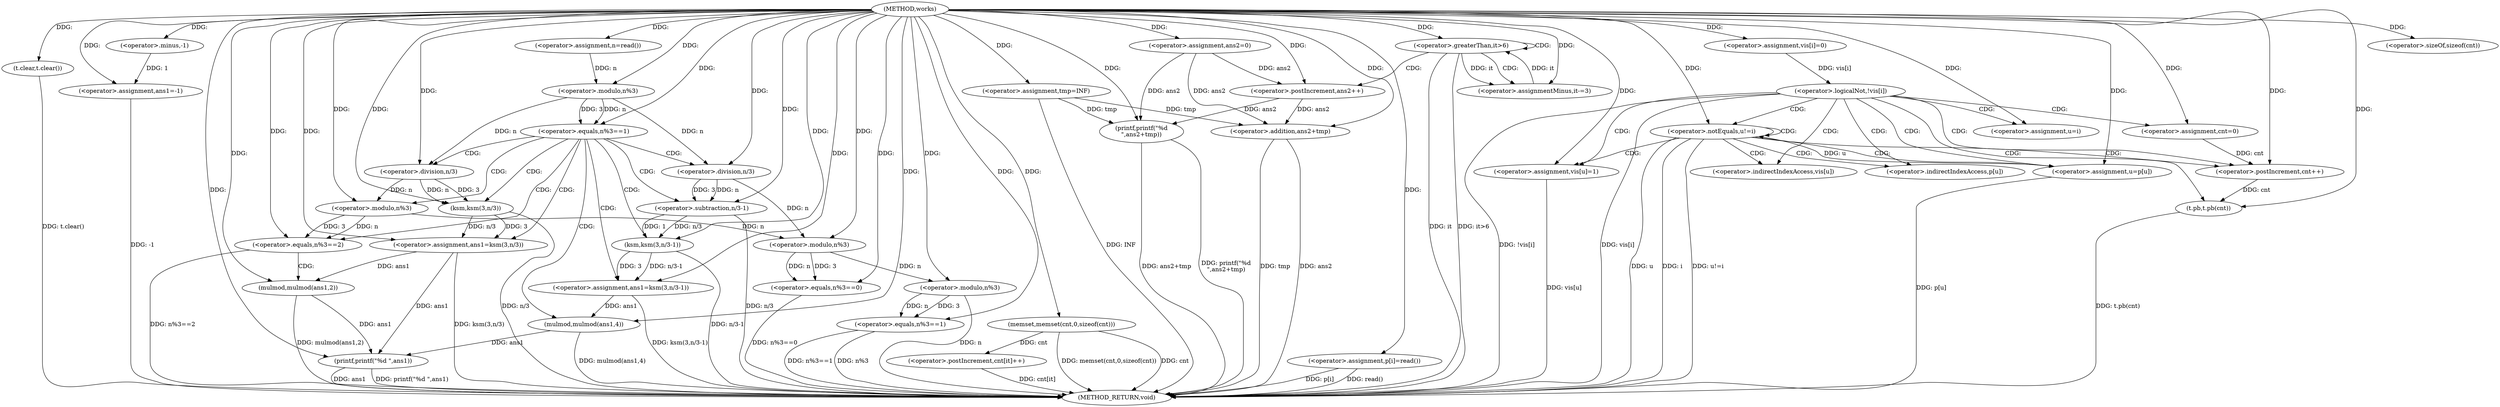 digraph "works" {  
"1000678" [label = "(METHOD,works)" ]
"1000835" [label = "(METHOD_RETURN,void)" ]
"1000680" [label = "(<operator>.assignment,n=read())" ]
"1000683" [label = "(t.clear,t.clear())" ]
"1000732" [label = "(<operator>.assignment,ans1=-1)" ]
"1000737" [label = "(<operator>.assignment,ans2=0)" ]
"1000741" [label = "(<operator>.assignment,tmp=INF)" ]
"1000781" [label = "(printf,printf(\"%d \",ans1))" ]
"1000784" [label = "(memset,memset(cnt,0,sizeof(cnt)))" ]
"1000830" [label = "(printf,printf(\"%d\n\",ans2+tmp))" ]
"1000685" [label = "(<operator>.assignment,p[i]=read())" ]
"1000690" [label = "(<operator>.assignment,vis[i]=0)" ]
"1000745" [label = "(<operator>.equals,n%3==1)" ]
"1000801" [label = "(<operator>.postIncrement,cnt[it]++)" ]
"1000806" [label = "(<operator>.equals,n%3==0)" ]
"1000697" [label = "(<operator>.logicalNot,!vis[i])" ]
"1000734" [label = "(<operator>.minus,-1)" ]
"1000751" [label = "(<operator>.assignment,ans1=ksm(3,n/3-1))" ]
"1000760" [label = "(mulmod,mulmod(ans1,4))" ]
"1000787" [label = "(<operator>.sizeOf,sizeof(cnt))" ]
"1000792" [label = "(<operator>.greaterThan,it>6)" ]
"1000832" [label = "(<operator>.addition,ans2+tmp)" ]
"1000703" [label = "(<operator>.assignment,cnt=0)" ]
"1000707" [label = "(<operator>.assignment,u=i)" ]
"1000729" [label = "(t.pb,t.pb(cnt))" ]
"1000746" [label = "(<operator>.modulo,n%3)" ]
"1000765" [label = "(<operator>.assignment,ans1=ksm(3,n/3))" ]
"1000796" [label = "(<operator>.assignmentMinus,it-=3)" ]
"1000799" [label = "(<operator>.postIncrement,ans2++)" ]
"1000807" [label = "(<operator>.modulo,n%3)" ]
"1000815" [label = "(<operator>.equals,n%3==1)" ]
"1000726" [label = "(<operator>.notEquals,u!=i)" ]
"1000753" [label = "(ksm,ksm(3,n/3-1))" ]
"1000773" [label = "(<operator>.equals,n%3==2)" ]
"1000778" [label = "(mulmod,mulmod(ans1,2))" ]
"1000755" [label = "(<operator>.subtraction,n/3-1)" ]
"1000767" [label = "(ksm,ksm(3,n/3))" ]
"1000816" [label = "(<operator>.modulo,n%3)" ]
"1000713" [label = "(<operator>.assignment,vis[u]=1)" ]
"1000756" [label = "(<operator>.division,n/3)" ]
"1000769" [label = "(<operator>.division,n/3)" ]
"1000774" [label = "(<operator>.modulo,n%3)" ]
"1000719" [label = "(<operator>.postIncrement,cnt++)" ]
"1000721" [label = "(<operator>.assignment,u=p[u])" ]
"1000714" [label = "(<operator>.indirectIndexAccess,vis[u])" ]
"1000723" [label = "(<operator>.indirectIndexAccess,p[u])" ]
  "1000683" -> "1000835"  [ label = "DDG: t.clear()"] 
  "1000685" -> "1000835"  [ label = "DDG: p[i]"] 
  "1000685" -> "1000835"  [ label = "DDG: read()"] 
  "1000697" -> "1000835"  [ label = "DDG: vis[i]"] 
  "1000697" -> "1000835"  [ label = "DDG: !vis[i]"] 
  "1000713" -> "1000835"  [ label = "DDG: vis[u]"] 
  "1000721" -> "1000835"  [ label = "DDG: p[u]"] 
  "1000726" -> "1000835"  [ label = "DDG: u"] 
  "1000726" -> "1000835"  [ label = "DDG: i"] 
  "1000726" -> "1000835"  [ label = "DDG: u!=i"] 
  "1000729" -> "1000835"  [ label = "DDG: t.pb(cnt)"] 
  "1000732" -> "1000835"  [ label = "DDG: -1"] 
  "1000767" -> "1000835"  [ label = "DDG: n/3"] 
  "1000765" -> "1000835"  [ label = "DDG: ksm(3,n/3)"] 
  "1000773" -> "1000835"  [ label = "DDG: n%3==2"] 
  "1000778" -> "1000835"  [ label = "DDG: mulmod(ans1,2)"] 
  "1000755" -> "1000835"  [ label = "DDG: n/3"] 
  "1000753" -> "1000835"  [ label = "DDG: n/3-1"] 
  "1000751" -> "1000835"  [ label = "DDG: ksm(3,n/3-1)"] 
  "1000760" -> "1000835"  [ label = "DDG: mulmod(ans1,4)"] 
  "1000781" -> "1000835"  [ label = "DDG: ans1"] 
  "1000781" -> "1000835"  [ label = "DDG: printf(\"%d \",ans1)"] 
  "1000784" -> "1000835"  [ label = "DDG: cnt"] 
  "1000784" -> "1000835"  [ label = "DDG: memset(cnt,0,sizeof(cnt))"] 
  "1000792" -> "1000835"  [ label = "DDG: it"] 
  "1000792" -> "1000835"  [ label = "DDG: it>6"] 
  "1000801" -> "1000835"  [ label = "DDG: cnt[it]"] 
  "1000806" -> "1000835"  [ label = "DDG: n%3==0"] 
  "1000816" -> "1000835"  [ label = "DDG: n"] 
  "1000815" -> "1000835"  [ label = "DDG: n%3"] 
  "1000815" -> "1000835"  [ label = "DDG: n%3==1"] 
  "1000832" -> "1000835"  [ label = "DDG: ans2"] 
  "1000832" -> "1000835"  [ label = "DDG: tmp"] 
  "1000830" -> "1000835"  [ label = "DDG: ans2+tmp"] 
  "1000830" -> "1000835"  [ label = "DDG: printf(\"%d\n\",ans2+tmp)"] 
  "1000741" -> "1000835"  [ label = "DDG: INF"] 
  "1000678" -> "1000680"  [ label = "DDG: "] 
  "1000678" -> "1000683"  [ label = "DDG: "] 
  "1000734" -> "1000732"  [ label = "DDG: 1"] 
  "1000678" -> "1000737"  [ label = "DDG: "] 
  "1000678" -> "1000741"  [ label = "DDG: "] 
  "1000678" -> "1000685"  [ label = "DDG: "] 
  "1000678" -> "1000690"  [ label = "DDG: "] 
  "1000678" -> "1000732"  [ label = "DDG: "] 
  "1000678" -> "1000781"  [ label = "DDG: "] 
  "1000765" -> "1000781"  [ label = "DDG: ans1"] 
  "1000778" -> "1000781"  [ label = "DDG: ans1"] 
  "1000760" -> "1000781"  [ label = "DDG: ans1"] 
  "1000678" -> "1000784"  [ label = "DDG: "] 
  "1000678" -> "1000830"  [ label = "DDG: "] 
  "1000741" -> "1000830"  [ label = "DDG: tmp"] 
  "1000737" -> "1000830"  [ label = "DDG: ans2"] 
  "1000799" -> "1000830"  [ label = "DDG: ans2"] 
  "1000678" -> "1000734"  [ label = "DDG: "] 
  "1000746" -> "1000745"  [ label = "DDG: 3"] 
  "1000746" -> "1000745"  [ label = "DDG: n"] 
  "1000678" -> "1000745"  [ label = "DDG: "] 
  "1000753" -> "1000751"  [ label = "DDG: n/3-1"] 
  "1000753" -> "1000751"  [ label = "DDG: 3"] 
  "1000678" -> "1000787"  [ label = "DDG: "] 
  "1000784" -> "1000801"  [ label = "DDG: cnt"] 
  "1000807" -> "1000806"  [ label = "DDG: 3"] 
  "1000807" -> "1000806"  [ label = "DDG: n"] 
  "1000678" -> "1000806"  [ label = "DDG: "] 
  "1000737" -> "1000832"  [ label = "DDG: ans2"] 
  "1000799" -> "1000832"  [ label = "DDG: ans2"] 
  "1000678" -> "1000832"  [ label = "DDG: "] 
  "1000741" -> "1000832"  [ label = "DDG: tmp"] 
  "1000690" -> "1000697"  [ label = "DDG: vis[i]"] 
  "1000678" -> "1000703"  [ label = "DDG: "] 
  "1000678" -> "1000707"  [ label = "DDG: "] 
  "1000680" -> "1000746"  [ label = "DDG: n"] 
  "1000678" -> "1000746"  [ label = "DDG: "] 
  "1000678" -> "1000751"  [ label = "DDG: "] 
  "1000751" -> "1000760"  [ label = "DDG: ans1"] 
  "1000678" -> "1000760"  [ label = "DDG: "] 
  "1000767" -> "1000765"  [ label = "DDG: 3"] 
  "1000767" -> "1000765"  [ label = "DDG: n/3"] 
  "1000796" -> "1000792"  [ label = "DDG: it"] 
  "1000678" -> "1000792"  [ label = "DDG: "] 
  "1000678" -> "1000796"  [ label = "DDG: "] 
  "1000774" -> "1000807"  [ label = "DDG: n"] 
  "1000756" -> "1000807"  [ label = "DDG: n"] 
  "1000678" -> "1000807"  [ label = "DDG: "] 
  "1000719" -> "1000729"  [ label = "DDG: cnt"] 
  "1000678" -> "1000729"  [ label = "DDG: "] 
  "1000678" -> "1000753"  [ label = "DDG: "] 
  "1000755" -> "1000753"  [ label = "DDG: n/3"] 
  "1000755" -> "1000753"  [ label = "DDG: 1"] 
  "1000678" -> "1000765"  [ label = "DDG: "] 
  "1000792" -> "1000796"  [ label = "DDG: it"] 
  "1000737" -> "1000799"  [ label = "DDG: ans2"] 
  "1000678" -> "1000799"  [ label = "DDG: "] 
  "1000816" -> "1000815"  [ label = "DDG: n"] 
  "1000816" -> "1000815"  [ label = "DDG: 3"] 
  "1000678" -> "1000815"  [ label = "DDG: "] 
  "1000721" -> "1000726"  [ label = "DDG: u"] 
  "1000678" -> "1000726"  [ label = "DDG: "] 
  "1000756" -> "1000755"  [ label = "DDG: 3"] 
  "1000756" -> "1000755"  [ label = "DDG: n"] 
  "1000678" -> "1000755"  [ label = "DDG: "] 
  "1000678" -> "1000767"  [ label = "DDG: "] 
  "1000769" -> "1000767"  [ label = "DDG: n"] 
  "1000769" -> "1000767"  [ label = "DDG: 3"] 
  "1000774" -> "1000773"  [ label = "DDG: n"] 
  "1000774" -> "1000773"  [ label = "DDG: 3"] 
  "1000678" -> "1000773"  [ label = "DDG: "] 
  "1000765" -> "1000778"  [ label = "DDG: ans1"] 
  "1000678" -> "1000778"  [ label = "DDG: "] 
  "1000807" -> "1000816"  [ label = "DDG: n"] 
  "1000678" -> "1000816"  [ label = "DDG: "] 
  "1000678" -> "1000713"  [ label = "DDG: "] 
  "1000746" -> "1000756"  [ label = "DDG: n"] 
  "1000678" -> "1000756"  [ label = "DDG: "] 
  "1000746" -> "1000769"  [ label = "DDG: n"] 
  "1000678" -> "1000769"  [ label = "DDG: "] 
  "1000769" -> "1000774"  [ label = "DDG: n"] 
  "1000678" -> "1000774"  [ label = "DDG: "] 
  "1000703" -> "1000719"  [ label = "DDG: cnt"] 
  "1000678" -> "1000719"  [ label = "DDG: "] 
  "1000678" -> "1000721"  [ label = "DDG: "] 
  "1000745" -> "1000760"  [ label = "CDG: "] 
  "1000745" -> "1000755"  [ label = "CDG: "] 
  "1000745" -> "1000765"  [ label = "CDG: "] 
  "1000745" -> "1000774"  [ label = "CDG: "] 
  "1000745" -> "1000773"  [ label = "CDG: "] 
  "1000745" -> "1000767"  [ label = "CDG: "] 
  "1000745" -> "1000751"  [ label = "CDG: "] 
  "1000745" -> "1000756"  [ label = "CDG: "] 
  "1000745" -> "1000753"  [ label = "CDG: "] 
  "1000745" -> "1000769"  [ label = "CDG: "] 
  "1000697" -> "1000713"  [ label = "CDG: "] 
  "1000697" -> "1000726"  [ label = "CDG: "] 
  "1000697" -> "1000703"  [ label = "CDG: "] 
  "1000697" -> "1000707"  [ label = "CDG: "] 
  "1000697" -> "1000729"  [ label = "CDG: "] 
  "1000697" -> "1000721"  [ label = "CDG: "] 
  "1000697" -> "1000714"  [ label = "CDG: "] 
  "1000697" -> "1000723"  [ label = "CDG: "] 
  "1000697" -> "1000719"  [ label = "CDG: "] 
  "1000792" -> "1000799"  [ label = "CDG: "] 
  "1000792" -> "1000796"  [ label = "CDG: "] 
  "1000792" -> "1000792"  [ label = "CDG: "] 
  "1000726" -> "1000713"  [ label = "CDG: "] 
  "1000726" -> "1000726"  [ label = "CDG: "] 
  "1000726" -> "1000721"  [ label = "CDG: "] 
  "1000726" -> "1000714"  [ label = "CDG: "] 
  "1000726" -> "1000723"  [ label = "CDG: "] 
  "1000726" -> "1000719"  [ label = "CDG: "] 
  "1000773" -> "1000778"  [ label = "CDG: "] 
}
